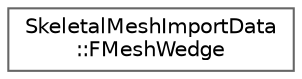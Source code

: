 digraph "Graphical Class Hierarchy"
{
 // INTERACTIVE_SVG=YES
 // LATEX_PDF_SIZE
  bgcolor="transparent";
  edge [fontname=Helvetica,fontsize=10,labelfontname=Helvetica,labelfontsize=10];
  node [fontname=Helvetica,fontsize=10,shape=box,height=0.2,width=0.4];
  rankdir="LR";
  Node0 [id="Node000000",label="SkeletalMeshImportData\l::FMeshWedge",height=0.2,width=0.4,color="grey40", fillcolor="white", style="filled",URL="$d2/d5b/structSkeletalMeshImportData_1_1FMeshWedge.html",tooltip=" "];
}
